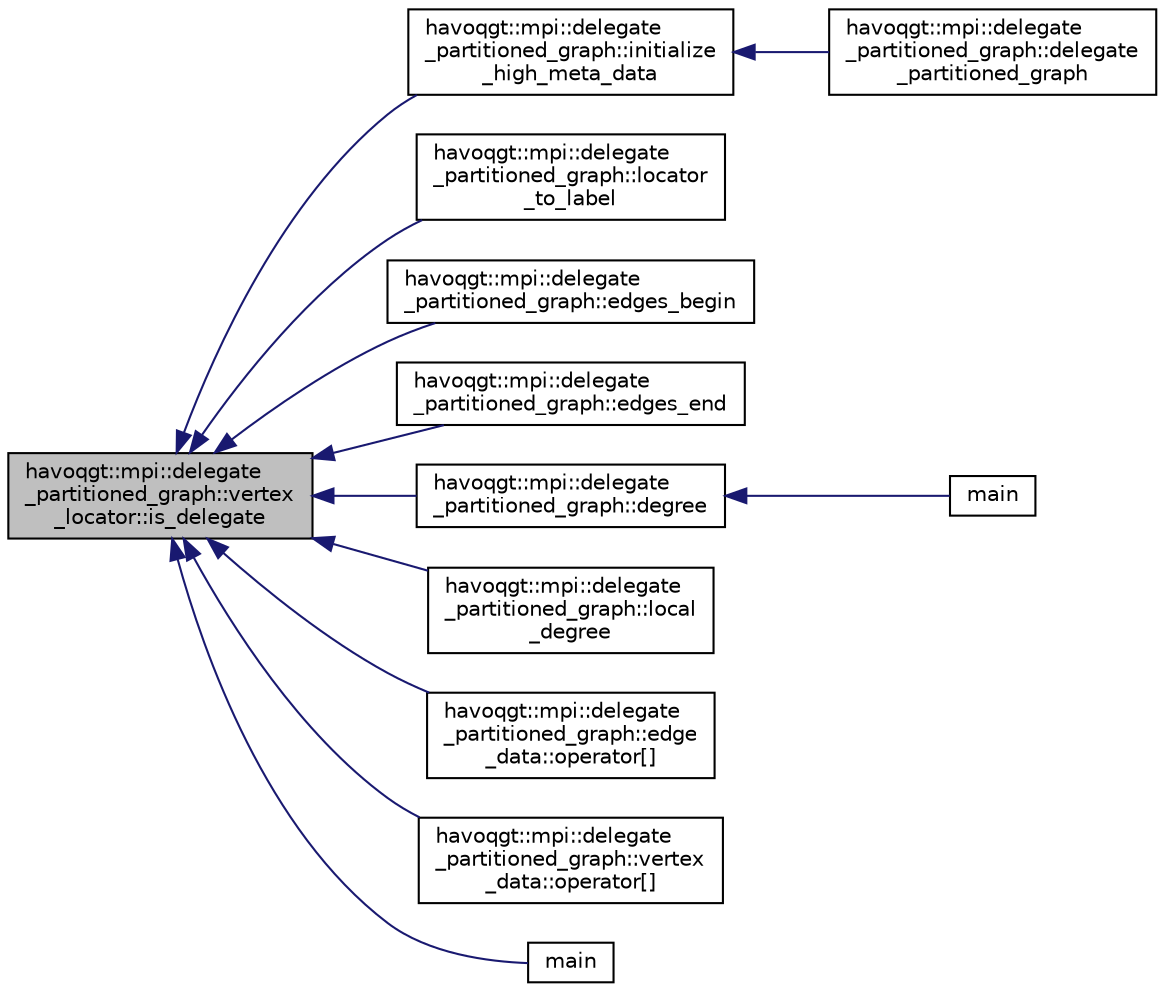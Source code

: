 digraph "havoqgt::mpi::delegate_partitioned_graph::vertex_locator::is_delegate"
{
  edge [fontname="Helvetica",fontsize="10",labelfontname="Helvetica",labelfontsize="10"];
  node [fontname="Helvetica",fontsize="10",shape=record];
  rankdir="LR";
  Node1 [label="havoqgt::mpi::delegate\l_partitioned_graph::vertex\l_locator::is_delegate",height=0.2,width=0.4,color="black", fillcolor="grey75", style="filled", fontcolor="black"];
  Node1 -> Node2 [dir="back",color="midnightblue",fontsize="10",style="solid",fontname="Helvetica"];
  Node2 [label="havoqgt::mpi::delegate\l_partitioned_graph::initialize\l_high_meta_data",height=0.2,width=0.4,color="black", fillcolor="white", style="filled",URL="$classhavoqgt_1_1mpi_1_1delegate__partitioned__graph.html#ae96523546f3d2874e1ff0412c2a204e9"];
  Node2 -> Node3 [dir="back",color="midnightblue",fontsize="10",style="solid",fontname="Helvetica"];
  Node3 [label="havoqgt::mpi::delegate\l_partitioned_graph::delegate\l_partitioned_graph",height=0.2,width=0.4,color="black", fillcolor="white", style="filled",URL="$classhavoqgt_1_1mpi_1_1delegate__partitioned__graph.html#add0f19ff2279c6f442a1f6f6dc746e3e",tooltip="Constructor that initializes given and unsorted sequence of edges. "];
  Node1 -> Node4 [dir="back",color="midnightblue",fontsize="10",style="solid",fontname="Helvetica"];
  Node4 [label="havoqgt::mpi::delegate\l_partitioned_graph::locator\l_to_label",height=0.2,width=0.4,color="black", fillcolor="white", style="filled",URL="$classhavoqgt_1_1mpi_1_1delegate__partitioned__graph.html#ad0d17583e67e37e3a61e2e4eacd610da",tooltip="Converts a vertex_locator to the vertex label. "];
  Node1 -> Node5 [dir="back",color="midnightblue",fontsize="10",style="solid",fontname="Helvetica"];
  Node5 [label="havoqgt::mpi::delegate\l_partitioned_graph::edges_begin",height=0.2,width=0.4,color="black", fillcolor="white", style="filled",URL="$classhavoqgt_1_1mpi_1_1delegate__partitioned__graph.html#acfe5d711ae37c9ab4f93d6ffcb9c5628",tooltip="Returns a begin iterator for edges of a vertex. "];
  Node1 -> Node6 [dir="back",color="midnightblue",fontsize="10",style="solid",fontname="Helvetica"];
  Node6 [label="havoqgt::mpi::delegate\l_partitioned_graph::edges_end",height=0.2,width=0.4,color="black", fillcolor="white", style="filled",URL="$classhavoqgt_1_1mpi_1_1delegate__partitioned__graph.html#a9bbe7ff781d59cc5b6972c1875e73198",tooltip="Returns an end iterator for edges of a vertex. "];
  Node1 -> Node7 [dir="back",color="midnightblue",fontsize="10",style="solid",fontname="Helvetica"];
  Node7 [label="havoqgt::mpi::delegate\l_partitioned_graph::degree",height=0.2,width=0.4,color="black", fillcolor="white", style="filled",URL="$classhavoqgt_1_1mpi_1_1delegate__partitioned__graph.html#a2dd04c66375b5ad2343bb93ead4e5ddb",tooltip="Returns the degree of a vertex. "];
  Node7 -> Node8 [dir="back",color="midnightblue",fontsize="10",style="solid",fontname="Helvetica"];
  Node8 [label="main",height=0.2,width=0.4,color="black", fillcolor="white", style="filled",URL="$generate__rmat_8cpp.html#a3c04138a5bfe5d72780bb7e82a18e627"];
  Node1 -> Node9 [dir="back",color="midnightblue",fontsize="10",style="solid",fontname="Helvetica"];
  Node9 [label="havoqgt::mpi::delegate\l_partitioned_graph::local\l_degree",height=0.2,width=0.4,color="black", fillcolor="white", style="filled",URL="$classhavoqgt_1_1mpi_1_1delegate__partitioned__graph.html#a2a21607ba712f0b37543aa8003867868",tooltip="Returns the local degree of a vertex. "];
  Node1 -> Node10 [dir="back",color="midnightblue",fontsize="10",style="solid",fontname="Helvetica"];
  Node10 [label="havoqgt::mpi::delegate\l_partitioned_graph::edge\l_data::operator[]",height=0.2,width=0.4,color="black", fillcolor="white", style="filled",URL="$classhavoqgt_1_1mpi_1_1delegate__partitioned__graph_1_1edge__data.html#ae90c7abd66f0639acfd7a37ace016a8e"];
  Node1 -> Node11 [dir="back",color="midnightblue",fontsize="10",style="solid",fontname="Helvetica"];
  Node11 [label="havoqgt::mpi::delegate\l_partitioned_graph::vertex\l_data::operator[]",height=0.2,width=0.4,color="black", fillcolor="white", style="filled",URL="$classhavoqgt_1_1mpi_1_1delegate__partitioned__graph_1_1vertex__data.html#afa7810e7e6da813789886401c7fdcdab"];
  Node1 -> Node12 [dir="back",color="midnightblue",fontsize="10",style="solid",fontname="Helvetica"];
  Node12 [label="main",height=0.2,width=0.4,color="black", fillcolor="white", style="filled",URL="$run__bfs_8cpp.html#a3c04138a5bfe5d72780bb7e82a18e627"];
}
